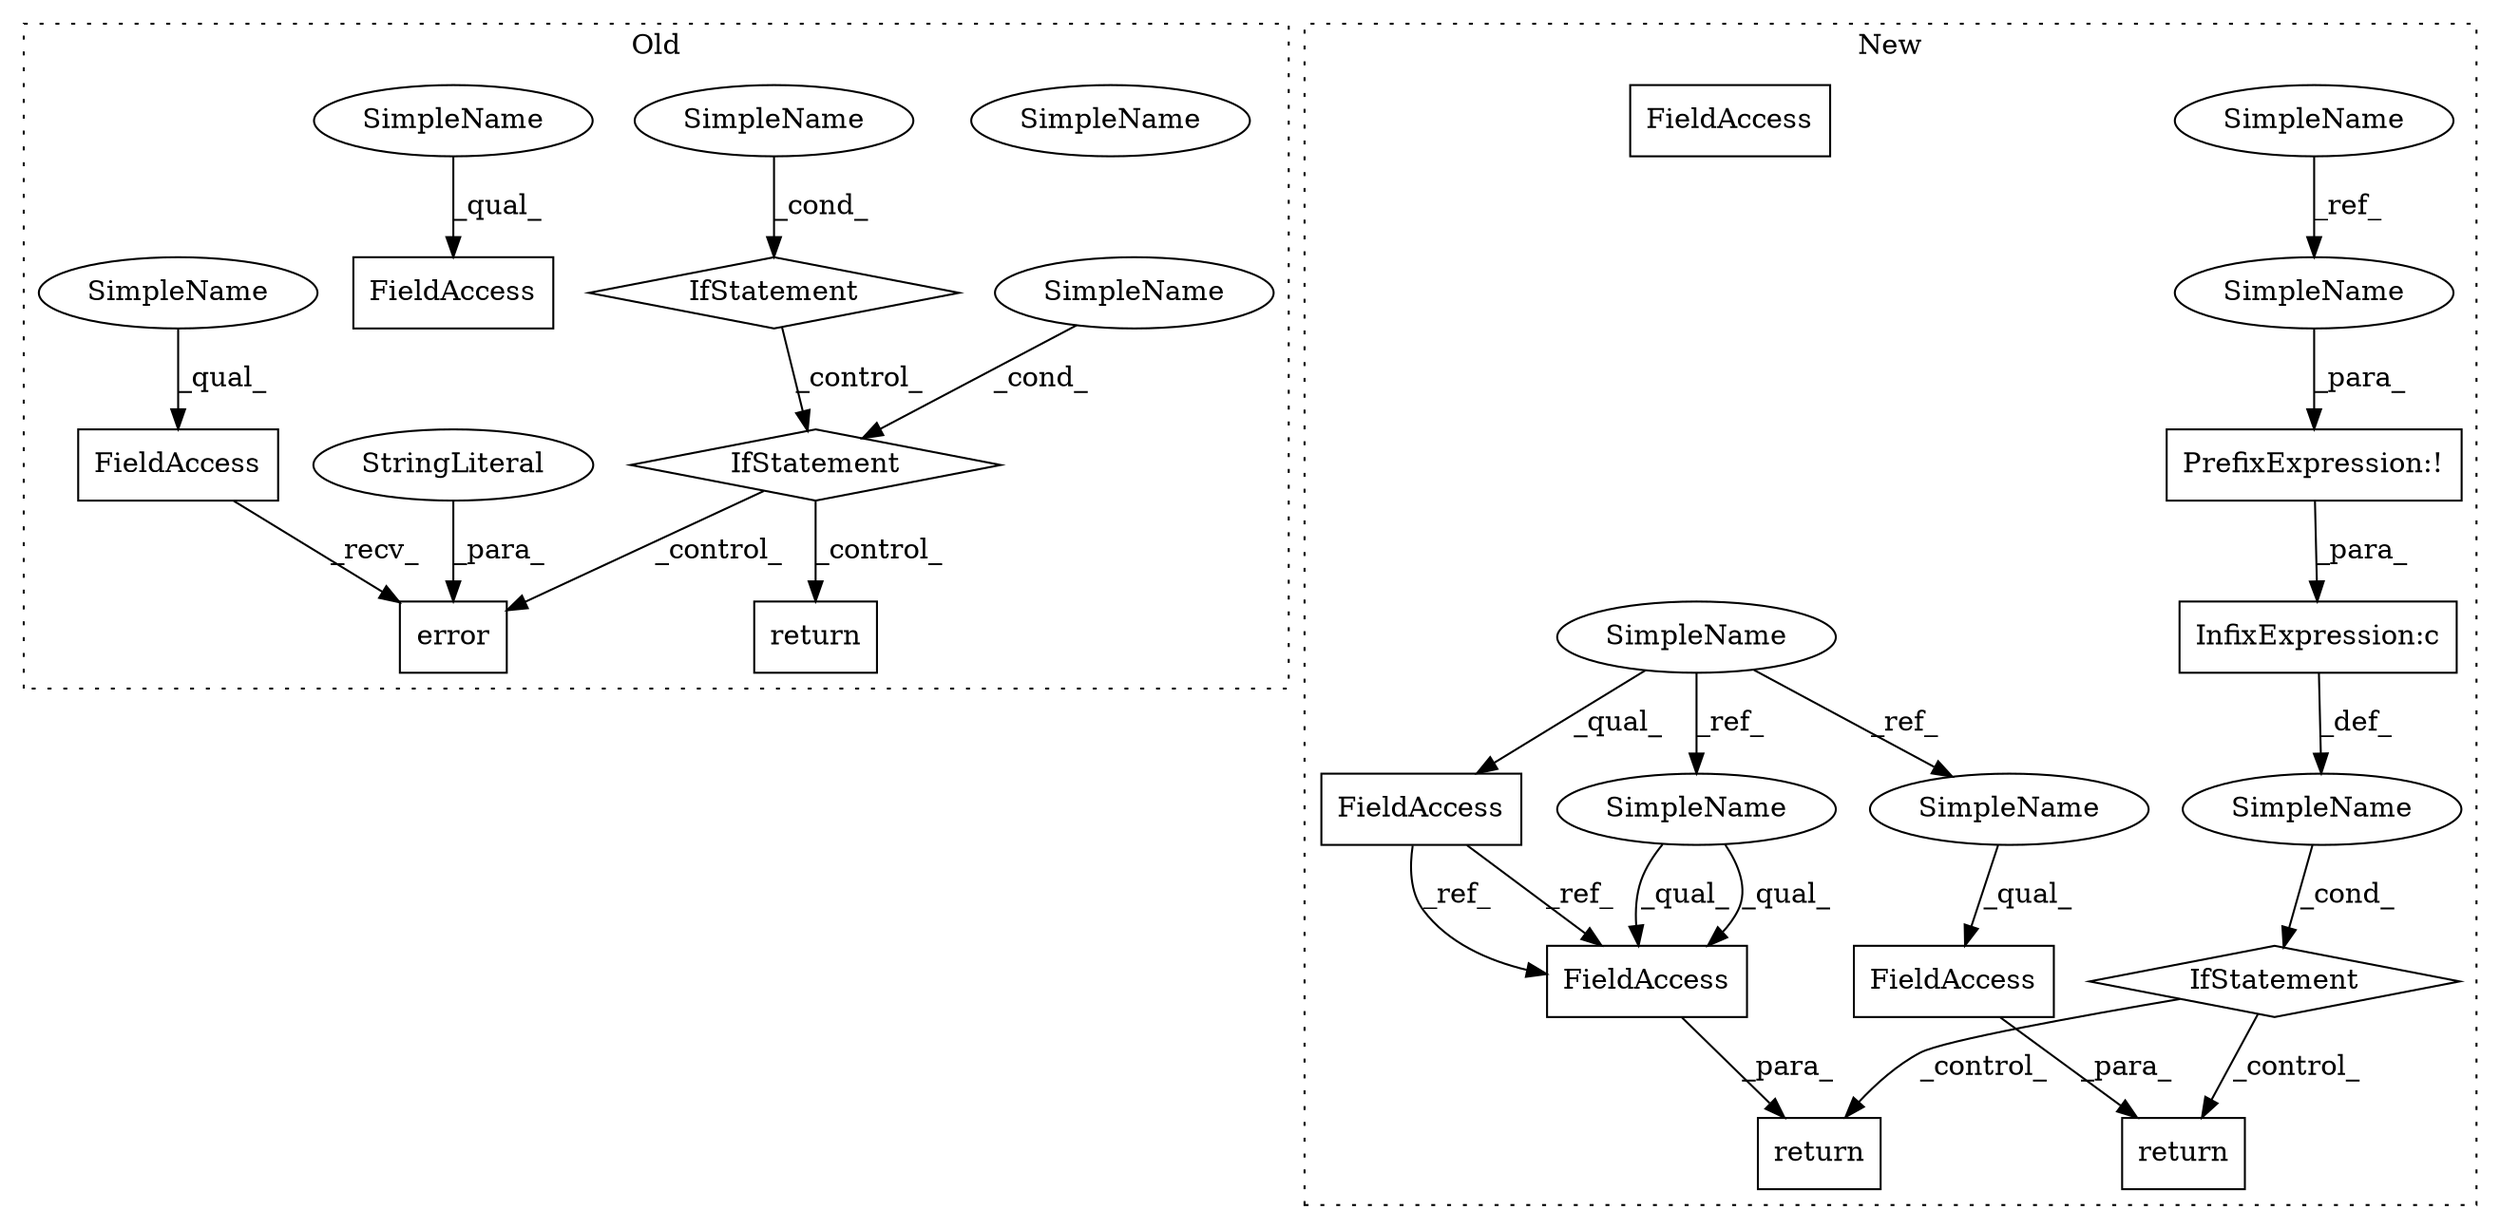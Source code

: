 digraph G {
subgraph cluster0 {
1 [label="error" a="32" s="7613,7676" l="6,1" shape="box"];
3 [label="StringLiteral" a="45" s="7619" l="57" shape="ellipse"];
4 [label="IfStatement" a="25" s="7463,7482" l="4,2" shape="diamond"];
5 [label="SimpleName" a="42" s="7467" l="15" shape="ellipse"];
6 [label="return" a="41" s="7687" l="7" shape="box"];
12 [label="FieldAccess" a="22" s="7601" l="11" shape="box"];
13 [label="SimpleName" a="42" s="" l="" shape="ellipse"];
18 [label="FieldAccess" a="22" s="7494" l="11" shape="box"];
19 [label="IfStatement" a="25" s="7418,7453" l="4,2" shape="diamond"];
23 [label="SimpleName" a="42" s="7601" l="4" shape="ellipse"];
24 [label="SimpleName" a="42" s="7494" l="4" shape="ellipse"];
27 [label="SimpleName" a="42" s="7467" l="15" shape="ellipse"];
label = "Old";
style="dotted";
}
subgraph cluster1 {
2 [label="return" a="41" s="8467" l="7" shape="box"];
7 [label="IfStatement" a="25" s="7395,7439" l="4,2" shape="diamond"];
8 [label="SimpleName" a="42" s="" l="" shape="ellipse"];
9 [label="PrefixExpression:!" a="38" s="7429" l="1" shape="box"];
10 [label="InfixExpression:c" a="27" s="7425" l="4" shape="box"];
11 [label="SimpleName" a="42" s="7307" l="9" shape="ellipse"];
14 [label="FieldAccess" a="22" s="8441" l="15" shape="box"];
15 [label="SimpleName" a="42" s="7296" l="4" shape="ellipse"];
16 [label="FieldAccess" a="22" s="7456" l="15" shape="box"];
17 [label="FieldAccess" a="22" s="8474" l="15" shape="box"];
20 [label="return" a="41" s="7449" l="7" shape="box"];
21 [label="SimpleName" a="42" s="7456" l="4" shape="ellipse"];
22 [label="SimpleName" a="42" s="8474" l="4" shape="ellipse"];
25 [label="FieldAccess" a="22" s="8474" l="15" shape="box"];
26 [label="SimpleName" a="42" s="7430" l="9" shape="ellipse"];
label = "New";
style="dotted";
}
3 -> 1 [label="_para_"];
4 -> 1 [label="_control_"];
4 -> 6 [label="_control_"];
7 -> 20 [label="_control_"];
7 -> 2 [label="_control_"];
8 -> 7 [label="_cond_"];
9 -> 10 [label="_para_"];
10 -> 8 [label="_def_"];
11 -> 26 [label="_ref_"];
12 -> 1 [label="_recv_"];
13 -> 19 [label="_cond_"];
14 -> 25 [label="_ref_"];
14 -> 25 [label="_ref_"];
15 -> 22 [label="_ref_"];
15 -> 14 [label="_qual_"];
15 -> 21 [label="_ref_"];
16 -> 20 [label="_para_"];
19 -> 4 [label="_control_"];
21 -> 16 [label="_qual_"];
22 -> 25 [label="_qual_"];
22 -> 25 [label="_qual_"];
23 -> 12 [label="_qual_"];
24 -> 18 [label="_qual_"];
25 -> 2 [label="_para_"];
26 -> 9 [label="_para_"];
27 -> 4 [label="_cond_"];
}